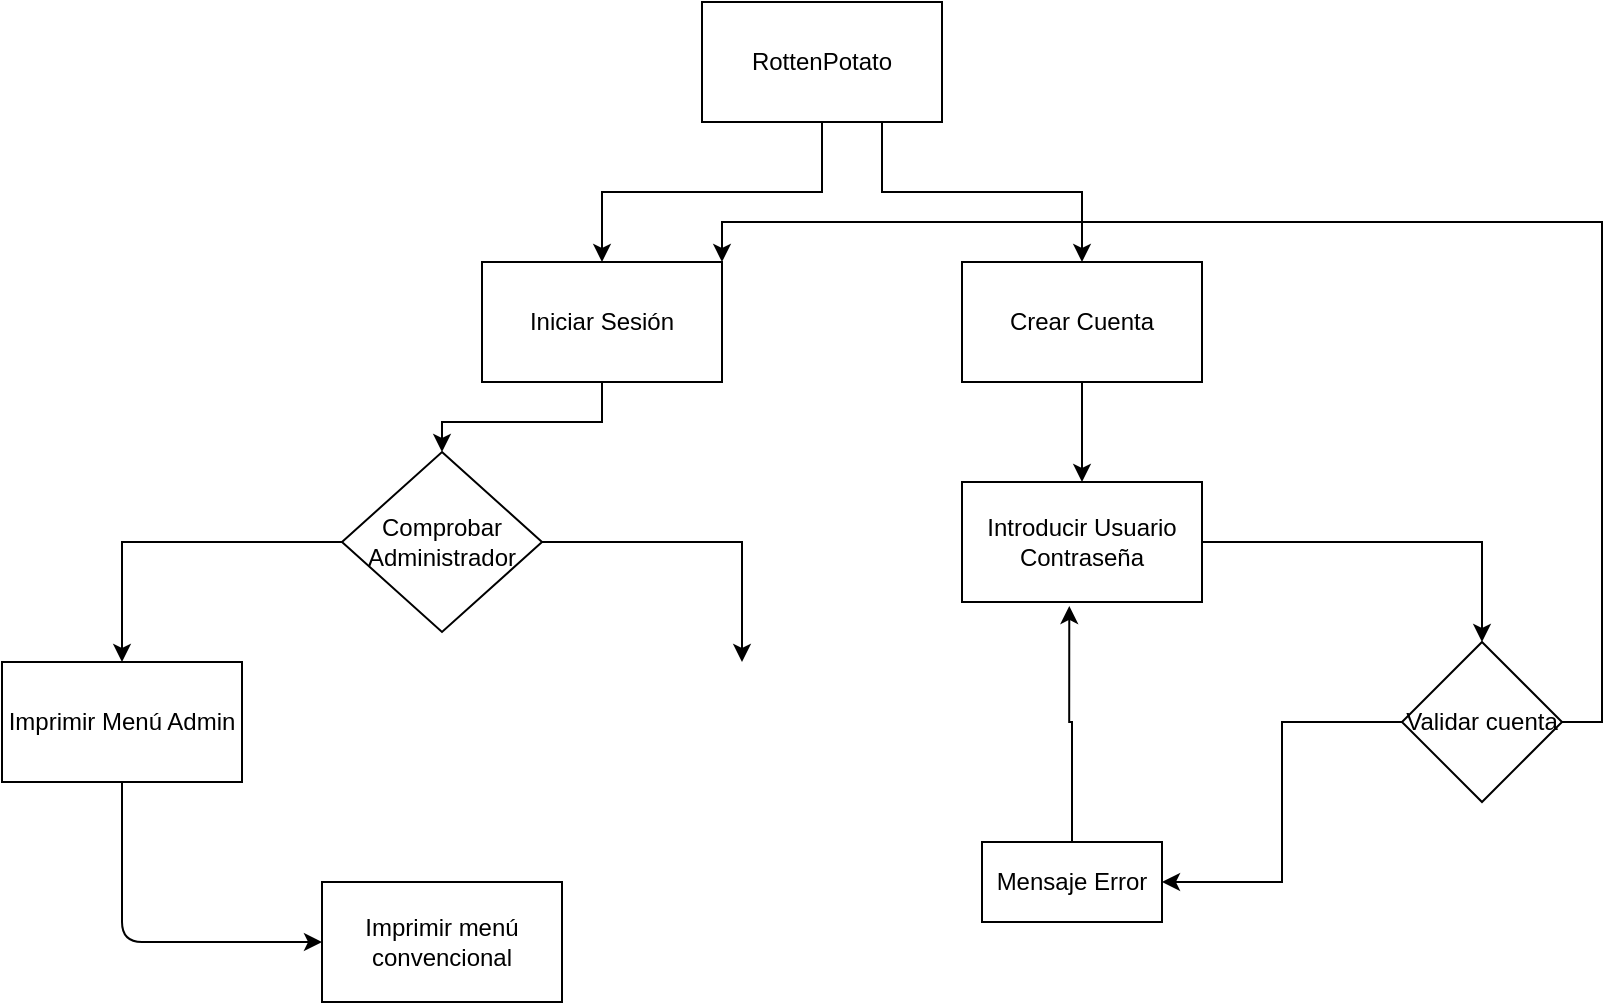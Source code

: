<mxfile>
    <diagram name="Página-1" id="xasGz37oJKi1Bsmr6xXT">
        <mxGraphModel dx="2283" dy="487" grid="1" gridSize="10" guides="1" tooltips="1" connect="1" arrows="1" fold="1" page="1" pageScale="1" pageWidth="827" pageHeight="1169" math="0" shadow="0">
            <root>
                <mxCell id="0"/>
                <mxCell id="1" parent="0"/>
                <mxCell id="EnoG8UHb5zYuxF4KxrJ3-3" value="" style="edgeStyle=orthogonalEdgeStyle;rounded=0;orthogonalLoop=1;jettySize=auto;html=1;" parent="1" source="EnoG8UHb5zYuxF4KxrJ3-1" target="EnoG8UHb5zYuxF4KxrJ3-2" edge="1">
                    <mxGeometry relative="1" as="geometry"/>
                </mxCell>
                <mxCell id="EnoG8UHb5zYuxF4KxrJ3-7" style="edgeStyle=orthogonalEdgeStyle;rounded=0;orthogonalLoop=1;jettySize=auto;html=1;exitX=0.75;exitY=1;exitDx=0;exitDy=0;entryX=0.5;entryY=0;entryDx=0;entryDy=0;" parent="1" source="EnoG8UHb5zYuxF4KxrJ3-1" target="EnoG8UHb5zYuxF4KxrJ3-5" edge="1">
                    <mxGeometry relative="1" as="geometry"/>
                </mxCell>
                <mxCell id="EnoG8UHb5zYuxF4KxrJ3-1" value="RottenPotato" style="rounded=0;whiteSpace=wrap;html=1;" parent="1" vertex="1">
                    <mxGeometry x="200" width="120" height="60" as="geometry"/>
                </mxCell>
                <mxCell id="EnoG8UHb5zYuxF4KxrJ3-26" style="edgeStyle=orthogonalEdgeStyle;rounded=0;orthogonalLoop=1;jettySize=auto;html=1;exitX=0.5;exitY=1;exitDx=0;exitDy=0;entryX=0.5;entryY=0;entryDx=0;entryDy=0;" parent="1" source="EnoG8UHb5zYuxF4KxrJ3-2" target="EnoG8UHb5zYuxF4KxrJ3-25" edge="1">
                    <mxGeometry relative="1" as="geometry"/>
                </mxCell>
                <mxCell id="EnoG8UHb5zYuxF4KxrJ3-2" value="Iniciar Sesión" style="rounded=0;whiteSpace=wrap;html=1;" parent="1" vertex="1">
                    <mxGeometry x="90" y="130" width="120" height="60" as="geometry"/>
                </mxCell>
                <mxCell id="EnoG8UHb5zYuxF4KxrJ3-8" style="edgeStyle=orthogonalEdgeStyle;rounded=0;orthogonalLoop=1;jettySize=auto;html=1;" parent="1" source="EnoG8UHb5zYuxF4KxrJ3-5" target="EnoG8UHb5zYuxF4KxrJ3-9" edge="1">
                    <mxGeometry relative="1" as="geometry">
                        <mxPoint x="390" y="270" as="targetPoint"/>
                    </mxGeometry>
                </mxCell>
                <mxCell id="EnoG8UHb5zYuxF4KxrJ3-5" value="Crear Cuenta" style="rounded=0;whiteSpace=wrap;html=1;" parent="1" vertex="1">
                    <mxGeometry x="330" y="130" width="120" height="60" as="geometry"/>
                </mxCell>
                <mxCell id="EnoG8UHb5zYuxF4KxrJ3-11" value="" style="edgeStyle=orthogonalEdgeStyle;rounded=0;orthogonalLoop=1;jettySize=auto;html=1;" parent="1" source="EnoG8UHb5zYuxF4KxrJ3-9" target="EnoG8UHb5zYuxF4KxrJ3-10" edge="1">
                    <mxGeometry relative="1" as="geometry"/>
                </mxCell>
                <mxCell id="EnoG8UHb5zYuxF4KxrJ3-9" value="Introducir Usuario Contraseña" style="rounded=0;whiteSpace=wrap;html=1;" parent="1" vertex="1">
                    <mxGeometry x="330" y="240" width="120" height="60" as="geometry"/>
                </mxCell>
                <mxCell id="EnoG8UHb5zYuxF4KxrJ3-18" style="edgeStyle=orthogonalEdgeStyle;rounded=0;orthogonalLoop=1;jettySize=auto;html=1;exitX=0;exitY=0.5;exitDx=0;exitDy=0;entryX=1;entryY=0.5;entryDx=0;entryDy=0;" parent="1" source="EnoG8UHb5zYuxF4KxrJ3-10" target="EnoG8UHb5zYuxF4KxrJ3-14" edge="1">
                    <mxGeometry relative="1" as="geometry"/>
                </mxCell>
                <mxCell id="EnoG8UHb5zYuxF4KxrJ3-23" style="edgeStyle=orthogonalEdgeStyle;rounded=0;orthogonalLoop=1;jettySize=auto;html=1;exitX=1;exitY=0.5;exitDx=0;exitDy=0;entryX=1;entryY=0;entryDx=0;entryDy=0;" parent="1" source="EnoG8UHb5zYuxF4KxrJ3-10" target="EnoG8UHb5zYuxF4KxrJ3-2" edge="1">
                    <mxGeometry relative="1" as="geometry">
                        <mxPoint x="680" y="410" as="targetPoint"/>
                    </mxGeometry>
                </mxCell>
                <mxCell id="EnoG8UHb5zYuxF4KxrJ3-10" value="Validar cuenta" style="rhombus;whiteSpace=wrap;html=1;rounded=0;" parent="1" vertex="1">
                    <mxGeometry x="550" y="320" width="80" height="80" as="geometry"/>
                </mxCell>
                <mxCell id="EnoG8UHb5zYuxF4KxrJ3-17" style="edgeStyle=orthogonalEdgeStyle;rounded=0;orthogonalLoop=1;jettySize=auto;html=1;entryX=0.447;entryY=1.033;entryDx=0;entryDy=0;entryPerimeter=0;" parent="1" source="EnoG8UHb5zYuxF4KxrJ3-14" target="EnoG8UHb5zYuxF4KxrJ3-9" edge="1">
                    <mxGeometry relative="1" as="geometry"/>
                </mxCell>
                <mxCell id="EnoG8UHb5zYuxF4KxrJ3-14" value="Mensaje Error" style="rounded=0;whiteSpace=wrap;html=1;" parent="1" vertex="1">
                    <mxGeometry x="340" y="420" width="90" height="40" as="geometry"/>
                </mxCell>
                <mxCell id="12" style="edgeStyle=none;html=1;entryX=0;entryY=0.5;entryDx=0;entryDy=0;" edge="1" parent="1" source="EnoG8UHb5zYuxF4KxrJ3-22" target="3">
                    <mxGeometry relative="1" as="geometry">
                        <mxPoint x="-90" y="480" as="targetPoint"/>
                        <Array as="points">
                            <mxPoint x="-90" y="470"/>
                        </Array>
                    </mxGeometry>
                </mxCell>
                <mxCell id="EnoG8UHb5zYuxF4KxrJ3-22" value="Imprimir Menú Admin" style="rounded=0;whiteSpace=wrap;html=1;" parent="1" vertex="1">
                    <mxGeometry x="-150" y="330" width="120" height="60" as="geometry"/>
                </mxCell>
                <mxCell id="EnoG8UHb5zYuxF4KxrJ3-27" style="edgeStyle=orthogonalEdgeStyle;rounded=0;orthogonalLoop=1;jettySize=auto;html=1;entryX=0.5;entryY=0;entryDx=0;entryDy=0;" parent="1" source="EnoG8UHb5zYuxF4KxrJ3-25" target="EnoG8UHb5zYuxF4KxrJ3-22" edge="1">
                    <mxGeometry relative="1" as="geometry">
                        <mxPoint x="-25" y="330" as="targetPoint"/>
                        <Array as="points">
                            <mxPoint x="-90" y="270"/>
                        </Array>
                    </mxGeometry>
                </mxCell>
                <mxCell id="EnoG8UHb5zYuxF4KxrJ3-25" value="Comprobar Administrador" style="rhombus;whiteSpace=wrap;html=1;" parent="1" vertex="1">
                    <mxGeometry x="20" y="225" width="100" height="90" as="geometry"/>
                </mxCell>
                <mxCell id="3" value="Imprimir menú convencional" style="rounded=0;whiteSpace=wrap;html=1;" vertex="1" parent="1">
                    <mxGeometry x="10" y="440" width="120" height="60" as="geometry"/>
                </mxCell>
                <mxCell id="7" style="edgeStyle=orthogonalEdgeStyle;rounded=0;orthogonalLoop=1;jettySize=auto;html=1;entryX=0.5;entryY=0;entryDx=0;entryDy=0;exitX=1;exitY=0.5;exitDx=0;exitDy=0;" edge="1" parent="1" source="EnoG8UHb5zYuxF4KxrJ3-25">
                    <mxGeometry relative="1" as="geometry">
                        <mxPoint x="220" y="330" as="targetPoint"/>
                        <mxPoint x="330" y="270" as="sourcePoint"/>
                        <Array as="points">
                            <mxPoint x="220" y="270"/>
                        </Array>
                    </mxGeometry>
                </mxCell>
            </root>
        </mxGraphModel>
    </diagram>
</mxfile>